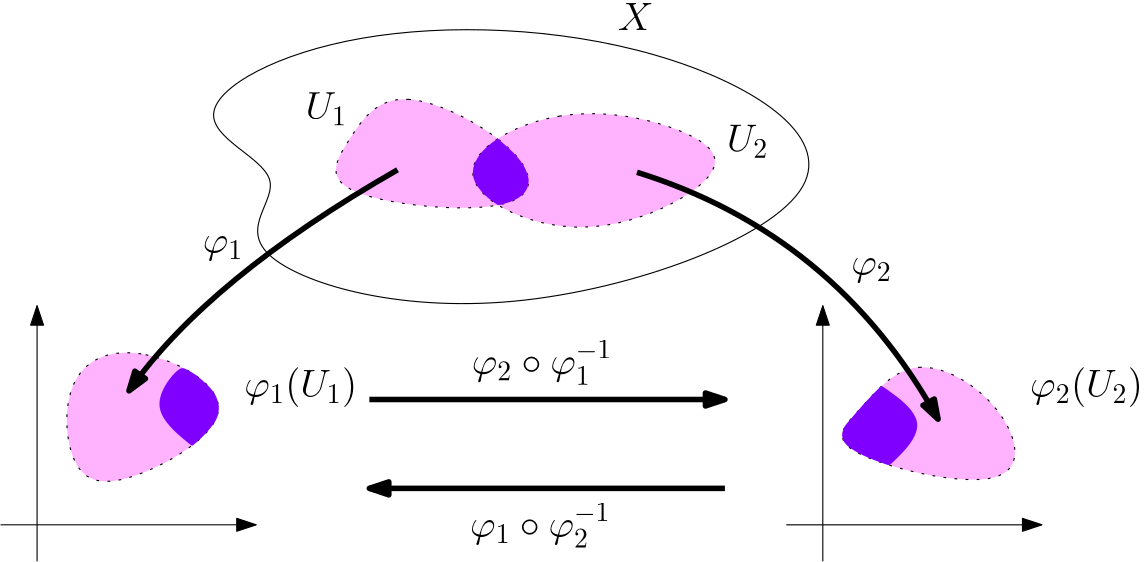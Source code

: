 <?xml version="1.0"?>
<!DOCTYPE ipe SYSTEM "ipe.dtd">
<ipe version="70218" creator="Ipe 7.2.28">
<info created="D:20250711101720" modified="D:20250711110039"/>
<preamble>\usepackage{amssymb}
\usepackage{amsmath}</preamble>
<ipestyle name="basic">
<symbol name="arrow/arc(spx)">
<path stroke="sym-stroke" fill="sym-stroke" pen="sym-pen">
0 0 m
-1 0.333 l
-1 -0.333 l
h
</path>
</symbol>
<symbol name="arrow/farc(spx)">
<path stroke="sym-stroke" fill="white" pen="sym-pen">
0 0 m
-1 0.333 l
-1 -0.333 l
h
</path>
</symbol>
<symbol name="arrow/ptarc(spx)">
<path stroke="sym-stroke" fill="sym-stroke" pen="sym-pen">
0 0 m
-1 0.333 l
-0.8 0 l
-1 -0.333 l
h
</path>
</symbol>
<symbol name="arrow/fptarc(spx)">
<path stroke="sym-stroke" fill="white" pen="sym-pen">
0 0 m
-1 0.333 l
-0.8 0 l
-1 -0.333 l
h
</path>
</symbol>
<symbol name="mark/circle(sx)" transformations="translations">
<path fill="sym-stroke">
0.6 0 0 0.6 0 0 e
0.4 0 0 0.4 0 0 e
</path>
</symbol>
<symbol name="mark/disk(sx)" transformations="translations">
<path fill="sym-stroke">
0.6 0 0 0.6 0 0 e
</path>
</symbol>
<symbol name="mark/fdisk(sfx)" transformations="translations">
<group>
<path fill="sym-fill">
0.5 0 0 0.5 0 0 e
</path>
<path fill="sym-stroke" fillrule="eofill">
0.6 0 0 0.6 0 0 e
0.4 0 0 0.4 0 0 e
</path>
</group>
</symbol>
<symbol name="mark/box(sx)" transformations="translations">
<path fill="sym-stroke" fillrule="eofill">
-0.6 -0.6 m
0.6 -0.6 l
0.6 0.6 l
-0.6 0.6 l
h
-0.4 -0.4 m
0.4 -0.4 l
0.4 0.4 l
-0.4 0.4 l
h
</path>
</symbol>
<symbol name="mark/square(sx)" transformations="translations">
<path fill="sym-stroke">
-0.6 -0.6 m
0.6 -0.6 l
0.6 0.6 l
-0.6 0.6 l
h
</path>
</symbol>
<symbol name="mark/fsquare(sfx)" transformations="translations">
<group>
<path fill="sym-fill">
-0.5 -0.5 m
0.5 -0.5 l
0.5 0.5 l
-0.5 0.5 l
h
</path>
<path fill="sym-stroke" fillrule="eofill">
-0.6 -0.6 m
0.6 -0.6 l
0.6 0.6 l
-0.6 0.6 l
h
-0.4 -0.4 m
0.4 -0.4 l
0.4 0.4 l
-0.4 0.4 l
h
</path>
</group>
</symbol>
<symbol name="mark/cross(sx)" transformations="translations">
<group>
<path fill="sym-stroke">
-0.43 -0.57 m
0.57 0.43 l
0.43 0.57 l
-0.57 -0.43 l
h
</path>
<path fill="sym-stroke">
-0.43 0.57 m
0.57 -0.43 l
0.43 -0.57 l
-0.57 0.43 l
h
</path>
</group>
</symbol>
<symbol name="arrow/fnormal(spx)">
<path stroke="sym-stroke" fill="white" pen="sym-pen">
0 0 m
-1 0.333 l
-1 -0.333 l
h
</path>
</symbol>
<symbol name="arrow/pointed(spx)">
<path stroke="sym-stroke" fill="sym-stroke" pen="sym-pen">
0 0 m
-1 0.333 l
-0.8 0 l
-1 -0.333 l
h
</path>
</symbol>
<symbol name="arrow/fpointed(spx)">
<path stroke="sym-stroke" fill="white" pen="sym-pen">
0 0 m
-1 0.333 l
-0.8 0 l
-1 -0.333 l
h
</path>
</symbol>
<symbol name="arrow/linear(spx)">
<path stroke="sym-stroke" pen="sym-pen">
-1 0.333 m
0 0 l
-1 -0.333 l
</path>
</symbol>
<symbol name="arrow/fdouble(spx)">
<path stroke="sym-stroke" fill="white" pen="sym-pen">
0 0 m
-1 0.333 l
-1 -0.333 l
h
-1 0 m
-2 0.333 l
-2 -0.333 l
h
</path>
</symbol>
<symbol name="arrow/double(spx)">
<path stroke="sym-stroke" fill="sym-stroke" pen="sym-pen">
0 0 m
-1 0.333 l
-1 -0.333 l
h
-1 0 m
-2 0.333 l
-2 -0.333 l
h
</path>
</symbol>
<symbol name="arrow/mid-normal(spx)">
<path stroke="sym-stroke" fill="sym-stroke" pen="sym-pen">
0.5 0 m
-0.5 0.333 l
-0.5 -0.333 l
h
</path>
</symbol>
<symbol name="arrow/mid-fnormal(spx)">
<path stroke="sym-stroke" fill="white" pen="sym-pen">
0.5 0 m
-0.5 0.333 l
-0.5 -0.333 l
h
</path>
</symbol>
<symbol name="arrow/mid-pointed(spx)">
<path stroke="sym-stroke" fill="sym-stroke" pen="sym-pen">
0.5 0 m
-0.5 0.333 l
-0.3 0 l
-0.5 -0.333 l
h
</path>
</symbol>
<symbol name="arrow/mid-fpointed(spx)">
<path stroke="sym-stroke" fill="white" pen="sym-pen">
0.5 0 m
-0.5 0.333 l
-0.3 0 l
-0.5 -0.333 l
h
</path>
</symbol>
<symbol name="arrow/mid-double(spx)">
<path stroke="sym-stroke" fill="sym-stroke" pen="sym-pen">
1 0 m
0 0.333 l
0 -0.333 l
h
0 0 m
-1 0.333 l
-1 -0.333 l
h
</path>
</symbol>
<symbol name="arrow/mid-fdouble(spx)">
<path stroke="sym-stroke" fill="white" pen="sym-pen">
1 0 m
0 0.333 l
0 -0.333 l
h
0 0 m
-1 0.333 l
-1 -0.333 l
h
</path>
</symbol>
<anglesize name="22.5 deg" value="22.5"/>
<anglesize name="30 deg" value="30"/>
<anglesize name="45 deg" value="45"/>
<anglesize name="60 deg" value="60"/>
<anglesize name="90 deg" value="90"/>
<arrowsize name="large" value="10"/>
<arrowsize name="small" value="5"/>
<arrowsize name="tiny" value="3"/>
<color name="blue" value="0 0 1"/>
<color name="brown" value="0.647 0.165 0.165"/>
<color name="darkblue" value="0 0 0.545"/>
<color name="darkcyan" value="0 0.545 0.545"/>
<color name="darkgray" value="0.663"/>
<color name="darkgreen" value="0 0.392 0"/>
<color name="darkmagenta" value="0.545 0 0.545"/>
<color name="darkorange" value="1 0.549 0"/>
<color name="darkred" value="0.545 0 0"/>
<color name="gold" value="1 0.843 0"/>
<color name="gray" value="0.745"/>
<color name="green" value="0 1 0"/>
<color name="lightblue" value="0.678 0.847 0.902"/>
<color name="lightcyan" value="0.878 1 1"/>
<color name="lightgray" value="0.827"/>
<color name="lightgreen" value="0.565 0.933 0.565"/>
<color name="lightyellow" value="1 1 0.878"/>
<color name="navy" value="0 0 0.502"/>
<color name="orange" value="1 0.647 0"/>
<color name="pink" value="1 0.753 0.796"/>
<color name="purple" value="0.627 0.125 0.941"/>
<color name="red" value="1 0 0"/>
<color name="seagreen" value="0.18 0.545 0.341"/>
<color name="turquoise" value="0.251 0.878 0.816"/>
<color name="violet" value="0.933 0.51 0.933"/>
<color name="yellow" value="1 1 0"/>
<dashstyle name="dash dot dotted" value="[4 2 1 2 1 2] 0"/>
<dashstyle name="dash dotted" value="[4 2 1 2] 0"/>
<dashstyle name="dashed" value="[4] 0"/>
<dashstyle name="dotted" value="[1 3] 0"/>
<gridsize name="10 pts (~3.5 mm)" value="10"/>
<gridsize name="14 pts (~5 mm)" value="14"/>
<gridsize name="16 pts (~6 mm)" value="16"/>
<gridsize name="20 pts (~7 mm)" value="20"/>
<gridsize name="28 pts (~10 mm)" value="28"/>
<gridsize name="32 pts (~12 mm)" value="32"/>
<gridsize name="4 pts" value="4"/>
<gridsize name="56 pts (~20 mm)" value="56"/>
<gridsize name="8 pts (~3 mm)" value="8"/>
<opacity name="10%" value="0.1"/>
<opacity name="30%" value="0.3"/>
<opacity name="50%" value="0.5"/>
<opacity name="75%" value="0.75"/>
<pen name="fat" value="1.2"/>
<pen name="heavier" value="0.8"/>
<pen name="ultrafat" value="2"/>
<symbolsize name="large" value="5"/>
<symbolsize name="small" value="2"/>
<symbolsize name="tiny" value="1.1"/>
<textsize name="Huge" value="\Huge"/>
<textsize name="LARGE" value="\LARGE"/>
<textsize name="Large" value="\Large"/>
<textsize name="footnote" value="\footnotesize"/>
<textsize name="huge" value="\huge"/>
<textsize name="large" value="\large"/>
<textsize name="script" value="\scriptsize"/>
<textsize name="small" value="\small"/>
<textsize name="tiny" value="\tiny"/>
<textstyle name="center" begin="\begin{center}" end="\end{center}"/>
<textstyle name="item" begin="\begin{itemize}\item{}" end="\end{itemize}"/>
<textstyle name="itemize" begin="\begin{itemize}" end="\end{itemize}"/>
<tiling name="falling" angle="-60" step="4" width="1"/>
<tiling name="rising" angle="30" step="4" width="1"/>
</ipestyle>
<page>
<layer name="alpha"/>
<view layers="alpha" active="alpha"/>
<path layer="alpha" stroke="0" opacity="30%" stroke-opacity="opaque">
164 748
228 784
348 780
436 724
284 668
180 700
220 728 u
</path>
<path matrix="1 0 0 1 -0.00012264 -0.00012268" stroke="0" fill="1 0 1" dash="dotted" opacity="30%" stroke-opacity="opaque">
232 740
248 764
300 736
300 712
220 720 u
</path>
<path matrix="1 0 0 1 -0.00012264 -0.00012268" stroke="0" fill="1 0 1" dash="dotted" opacity="30%" stroke-opacity="opaque">
360 744
308 756
260 728
316 700
372 728 u
</path>
<path matrix="1 0 0 1 0.00023974 0.00041198" fill="0.502 0 1">
286.259 741.2
284.916 740.305
282.913 738.792
280.931 736.874
279.631 735.382
278.011 732.633
277.542 731.247
277.244 729.287
277.293 727.84
277.57 726.86
278.018 725.581
278.7 724.345
279.893 722.725
281.428 720.978
283.761 719.042
284.531 718.511
285.566 717.754
286.349 717.261
286.349 717.261
286.766 717.324
287.448 717.501
289.001 717.905
290.605 718.372
292.776 719.345
293.748 719.901
294.814 720.733
295.773 721.692
296.583 722.8
297.03 723.865
297.329 725.613
297.371 726.38
297.094 727.787
296.229 730.14
295.525 731.483
294.438 733.167
293.266 734.616
291.689 736.299
290.197 737.706
287.96 739.688
286.255 741.201
286.255 741.201 u
</path>
<text matrix="0.829196 0 0 0.829196 117.477 181.008" transformations="translations" pos="120 684" stroke="0" type="label" width="15.02" height="9.805" depth="2.15" valign="baseline" size="Large" style="math">U_1</text>
<text matrix="0.829196 0 0 0.829196 269.122 169.326" transformations="translations" pos="120 684" stroke="0" type="label" width="15.02" height="9.805" depth="2.15" valign="baseline" size="Large" style="math">U_2</text>
<text matrix="0.829196 0 0 0.829196 230.031 213.134" transformations="translations" pos="120 684" stroke="0" type="label" width="12.786" height="9.803" depth="0" valign="baseline" size="Large" style="math">X</text>
<path matrix="0.821654 0 0 0.821654 -195.136 89.4632" stroke="0" arrow="normal/normal">
384 608 m
384 720 l
</path>
<path matrix="0.821654 0 0 0.821654 -195.136 89.4632" stroke="0" arrow="normal/normal">
368 624 m
480 624 l
</path>
<text matrix="0.821654 0 0 0.821654 96.4086 86.1765" transformations="translations" pos="120 684" stroke="0" type="label" width="40.627" height="10.756" depth="3.59" valign="baseline" size="Large" style="math">\varphi_1(U_1)</text>
<path matrix="0.821654 0 0 0.821654 87.7271 89.463" stroke="0" arrow="normal/normal">
384 608 m
384 720 l
</path>
<path matrix="0.821654 0 0 0.821654 87.7271 89.463" stroke="0" arrow="normal/normal">
368 624 m
480 624 l
</path>
<text matrix="0.821654 0 0 0.821654 379.272 86.1763" transformations="translations" pos="120 684" stroke="0" type="label" width="40.627" height="10.756" depth="3.59" valign="baseline" size="Large" style="math">\varphi_2(U_2)</text>
<path stroke="0" fill="1 0 1" dash="dotted" opacity="30%" stroke-opacity="opaque">
129.505 658.362
156.247 669.53
202.252 644.017
148.358 612.869
130.837 621.374 u
</path>
<path stroke="0" fill="1 0 1" dash="dotted" opacity="30%" stroke-opacity="opaque">
416.181 642.307
435.139 666.195
470.402 646.099
479.123 610.077
400.634 628.657 u
</path>
<path matrix="1.01009 0 0 1.00128 -1.61384 -0.841015" fill="0.502 0 1">
185.499 645.41
184.892 648.02
183.07 651.056
179.974 653.909
177.242 656.398
173.721 658.28
171.172 659.494
160.001 643.953
175.846 630.658
176.028 630.476
178.639 632.843
180.521 634.664
183.07 637.639
184.527 639.703
185.499 642.192
185.559 644.863 u
</path>
<path matrix="1.00396 0 0 1.00452 -1.75186 -2.94838" fill="0.502 0 1">
427.33 623.609
427.268 623.671
422.833 625.17
417.774 627.232
413.215 629.792
410.966 631.854
410.279 634.102
410.341 635.351
411.028 637.662
412.902 639.723
415.401 642.659
418.336 646.032
421.959 649.842
424.457 652.278
424.52 652.278
442.883 639.036 u
</path>
<path stroke="0" pen="ultrafat" arrow="normal/normal">
250.149 729.983 m
181.984 690.946
153.457 650.407 c
</path>
<path stroke="0" pen="ultrafat" arrow="normal/normal">
336.331 729.082 m
407.799 706.861
444.734 640.198 c
</path>
<path matrix="1 0 0 1 0 -8.70828" stroke="0" pen="ultrafat" arrow="normal/normal">
240 656 m
368 656 l
</path>
<path matrix="1 0 0 1 0 -8.70828" stroke="0" pen="ultrafat" arrow="normal/normal">
368 624 m
240 624 l
</path>
<text transformations="translations" pos="180 700" stroke="0" type="label" width="14.682" height="6.176" depth="2.79" valign="baseline" size="Large" style="math">\varphi_1</text>
<text matrix="1 0 0 1 233.501 -7.90371" transformations="translations" pos="180 700" stroke="0" type="label" width="14.682" height="6.176" depth="2.79" valign="baseline" size="Large" style="math">\varphi_2</text>
<text matrix="1 0 0 1 96.2701 -102.193" transformations="translations" pos="180 700" stroke="0" type="label" width="50.661" height="12.196" depth="3.77" valign="baseline" size="Large" style="math">\varphi_1\circ\varphi_2^{-1}</text>
<text matrix="1 0 0 1 96.8711 -43.6371" transformations="translations" pos="180 700" stroke="0" type="label" width="50.661" height="12.196" depth="3.77" valign="baseline" size="Large" style="math">\varphi_2\circ\varphi_1^{-1}</text>
</page>
</ipe>
